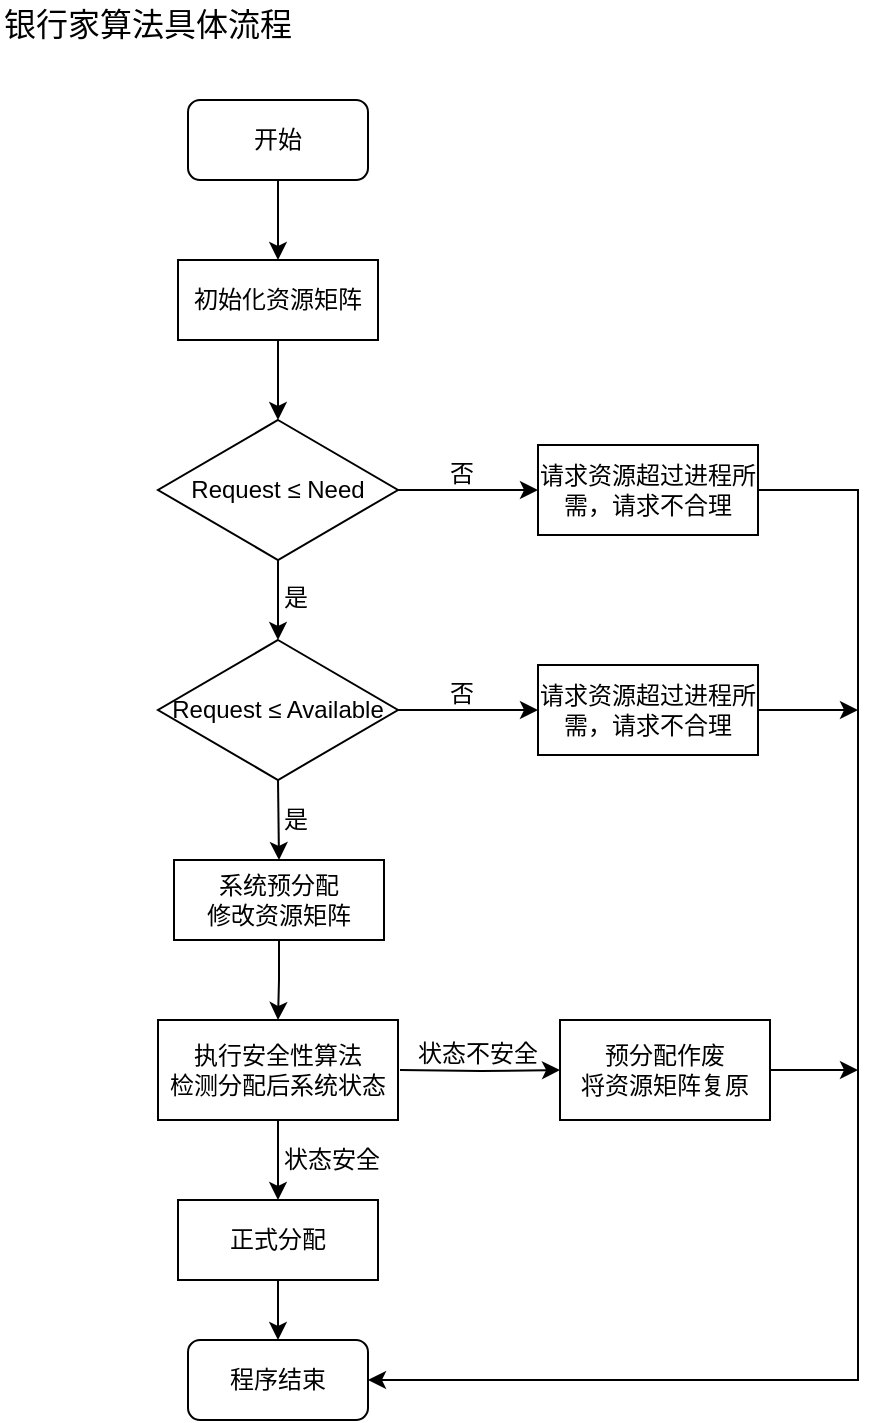 <mxfile version="12.2.4" pages="1"><diagram id="C1DJ0Jg4381tm1Hyy4pb" name="Page-1"><mxGraphModel dx="976" dy="536" grid="1" gridSize="10" guides="1" tooltips="1" connect="1" arrows="0" fold="1" page="1" pageScale="1" pageWidth="850" pageHeight="1100" math="0" shadow="0"><root><mxCell id="0"/><mxCell id="1" parent="0"/><mxCell id="2" value="开始" style="rounded=1;whiteSpace=wrap;html=1;" parent="1" vertex="1"><mxGeometry x="135" y="70" width="90" height="40" as="geometry"/></mxCell><mxCell id="3" value="初始化资源矩阵" style="rounded=0;whiteSpace=wrap;html=1;" parent="1" vertex="1"><mxGeometry x="130" y="150" width="100" height="40" as="geometry"/></mxCell><mxCell id="4" value="" style="endArrow=classic;html=1;entryX=0.5;entryY=0;entryDx=0;entryDy=0;exitX=0.5;exitY=1;exitDx=0;exitDy=0;" parent="1" source="2" target="3" edge="1"><mxGeometry width="50" height="50" relative="1" as="geometry"><mxPoint x="135" y="270" as="sourcePoint"/><mxPoint x="185" y="220" as="targetPoint"/></mxGeometry></mxCell><mxCell id="8" value="" style="edgeStyle=orthogonalEdgeStyle;rounded=0;orthogonalLoop=1;jettySize=auto;html=1;" parent="1" source="5" target="7" edge="1"><mxGeometry relative="1" as="geometry"/></mxCell><mxCell id="5" value="Request ≤ Need" style="rhombus;whiteSpace=wrap;html=1;" parent="1" vertex="1"><mxGeometry x="120" y="230" width="120" height="70" as="geometry"/></mxCell><mxCell id="7" value="Request ≤ Available" style="rhombus;whiteSpace=wrap;html=1;" parent="1" vertex="1"><mxGeometry x="120" y="340" width="120" height="70" as="geometry"/></mxCell><mxCell id="6" value="" style="endArrow=classic;html=1;entryX=0.5;entryY=0;entryDx=0;entryDy=0;exitX=0.5;exitY=1;exitDx=0;exitDy=0;" parent="1" source="3" target="5" edge="1"><mxGeometry width="50" height="50" relative="1" as="geometry"><mxPoint x="120" y="360" as="sourcePoint"/><mxPoint x="170" y="310" as="targetPoint"/></mxGeometry></mxCell><mxCell id="9" value="" style="endArrow=classic;html=1;exitX=1;exitY=0.5;exitDx=0;exitDy=0;entryX=0;entryY=0.5;entryDx=0;entryDy=0;" parent="1" source="5" target="10" edge="1"><mxGeometry width="50" height="50" relative="1" as="geometry"><mxPoint x="120" y="480" as="sourcePoint"/><mxPoint x="330" y="265" as="targetPoint"/></mxGeometry></mxCell><mxCell id="10" value="请求资源超过进程所需，请求不合理" style="rounded=0;whiteSpace=wrap;html=1;" parent="1" vertex="1"><mxGeometry x="310" y="242.5" width="110" height="45" as="geometry"/></mxCell><mxCell id="13" value="" style="endArrow=classic;html=1;exitX=1;exitY=0.5;exitDx=0;exitDy=0;entryX=0;entryY=0.5;entryDx=0;entryDy=0;" parent="1" target="14" edge="1"><mxGeometry width="50" height="50" relative="1" as="geometry"><mxPoint x="240" y="375" as="sourcePoint"/><mxPoint x="330" y="375" as="targetPoint"/></mxGeometry></mxCell><mxCell id="14" value="请求资源超过进程所需，请求不合理" style="rounded=0;whiteSpace=wrap;html=1;" parent="1" vertex="1"><mxGeometry x="310" y="352.5" width="110" height="45" as="geometry"/></mxCell><mxCell id="15" value="" style="endArrow=classic;html=1;exitX=0.5;exitY=1;exitDx=0;exitDy=0;entryX=0.5;entryY=0;entryDx=0;entryDy=0;" parent="1" source="7" target="16" edge="1"><mxGeometry width="50" height="50" relative="1" as="geometry"><mxPoint x="120" y="480" as="sourcePoint"/><mxPoint x="180" y="440" as="targetPoint"/></mxGeometry></mxCell><mxCell id="25" value="" style="edgeStyle=orthogonalEdgeStyle;rounded=0;orthogonalLoop=1;jettySize=auto;html=1;" parent="1" source="16" target="24" edge="1"><mxGeometry relative="1" as="geometry"/></mxCell><mxCell id="16" value="系统预分配&lt;br&gt;修改资源矩阵" style="rounded=0;whiteSpace=wrap;html=1;" parent="1" vertex="1"><mxGeometry x="128" y="450" width="105" height="40" as="geometry"/></mxCell><mxCell id="31" value="" style="edgeStyle=orthogonalEdgeStyle;rounded=0;orthogonalLoop=1;jettySize=auto;html=1;" parent="1" source="24" target="30" edge="1"><mxGeometry relative="1" as="geometry"/></mxCell><mxCell id="24" value="执行安全性算法&lt;br&gt;检测分配后系统状态" style="rounded=0;whiteSpace=wrap;html=1;" parent="1" vertex="1"><mxGeometry x="120" y="530" width="120" height="50" as="geometry"/></mxCell><mxCell id="34" value="" style="edgeStyle=orthogonalEdgeStyle;rounded=0;orthogonalLoop=1;jettySize=auto;html=1;entryX=0.5;entryY=0;entryDx=0;entryDy=0;" parent="1" source="30" target="35" edge="1"><mxGeometry relative="1" as="geometry"><mxPoint x="181" y="690" as="targetPoint"/></mxGeometry></mxCell><mxCell id="30" value="正式分配" style="rounded=0;whiteSpace=wrap;html=1;" parent="1" vertex="1"><mxGeometry x="130" y="620" width="100" height="40" as="geometry"/></mxCell><mxCell id="20" value="否" style="text;html=1;resizable=0;points=[];autosize=1;align=left;verticalAlign=top;spacingTop=-4;" parent="1" vertex="1"><mxGeometry x="264" y="356.5" width="30" height="20" as="geometry"/></mxCell><mxCell id="21" value="是" style="text;html=1;resizable=0;points=[];autosize=1;align=left;verticalAlign=top;spacingTop=-4;" parent="1" vertex="1"><mxGeometry x="180.5" y="420" width="30" height="20" as="geometry"/></mxCell><mxCell id="22" value="是" style="text;html=1;resizable=0;points=[];autosize=1;align=left;verticalAlign=top;spacingTop=-4;" parent="1" vertex="1"><mxGeometry x="180.5" y="309" width="30" height="20" as="geometry"/></mxCell><mxCell id="23" value="否" style="text;html=1;resizable=0;points=[];autosize=1;align=left;verticalAlign=top;spacingTop=-4;" parent="1" vertex="1"><mxGeometry x="264" y="247" width="30" height="20" as="geometry"/></mxCell><mxCell id="26" value="" style="edgeStyle=orthogonalEdgeStyle;rounded=0;orthogonalLoop=1;jettySize=auto;html=1;" parent="1" target="27" edge="1"><mxGeometry relative="1" as="geometry"><mxPoint x="241" y="555" as="sourcePoint"/></mxGeometry></mxCell><mxCell id="27" value="预分配作废&lt;br&gt;将资源矩阵复原" style="rounded=0;whiteSpace=wrap;html=1;" parent="1" vertex="1"><mxGeometry x="321" y="530" width="105" height="50" as="geometry"/></mxCell><mxCell id="28" value="状态不安全" style="text;html=1;resizable=0;points=[];autosize=1;align=left;verticalAlign=top;spacingTop=-4;" parent="1" vertex="1"><mxGeometry x="248" y="537" width="80" height="20" as="geometry"/></mxCell><mxCell id="32" value="状态安全" style="text;html=1;resizable=0;points=[];autosize=1;align=left;verticalAlign=top;spacingTop=-4;" parent="1" vertex="1"><mxGeometry x="181" y="590" width="60" height="20" as="geometry"/></mxCell><mxCell id="35" value="程序结束" style="rounded=1;whiteSpace=wrap;html=1;" parent="1" vertex="1"><mxGeometry x="135" y="690" width="90" height="40" as="geometry"/></mxCell><mxCell id="36" value="" style="endArrow=classic;html=1;edgeStyle=orthogonalEdgeStyle;entryX=1;entryY=0.5;entryDx=0;entryDy=0;exitX=1;exitY=0.5;exitDx=0;exitDy=0;rounded=0;" parent="1" source="10" target="35" edge="1"><mxGeometry width="50" height="50" relative="1" as="geometry"><mxPoint x="480" y="260" as="sourcePoint"/><mxPoint x="170" y="750" as="targetPoint"/><Array as="points"><mxPoint x="470" y="265"/><mxPoint x="470" y="710"/></Array></mxGeometry></mxCell><mxCell id="39" value="" style="endArrow=classic;html=1;exitX=1;exitY=0.5;exitDx=0;exitDy=0;" parent="1" source="14" edge="1"><mxGeometry width="50" height="50" relative="1" as="geometry"><mxPoint x="120" y="800" as="sourcePoint"/><mxPoint x="470" y="375" as="targetPoint"/></mxGeometry></mxCell><mxCell id="40" value="" style="endArrow=classic;html=1;exitX=1;exitY=0.5;exitDx=0;exitDy=0;" parent="1" source="27" edge="1"><mxGeometry width="50" height="50" relative="1" as="geometry"><mxPoint x="120" y="800" as="sourcePoint"/><mxPoint x="470" y="555" as="targetPoint"/></mxGeometry></mxCell><mxCell id="41" value="&lt;font style=&quot;font-size: 16px&quot;&gt;银行家算法具体流程&lt;/font&gt;" style="text;html=1;resizable=0;points=[];autosize=1;align=left;verticalAlign=top;spacingTop=-4;" parent="1" vertex="1"><mxGeometry x="41" y="20" width="160" height="20" as="geometry"/></mxCell></root></mxGraphModel></diagram></mxfile>